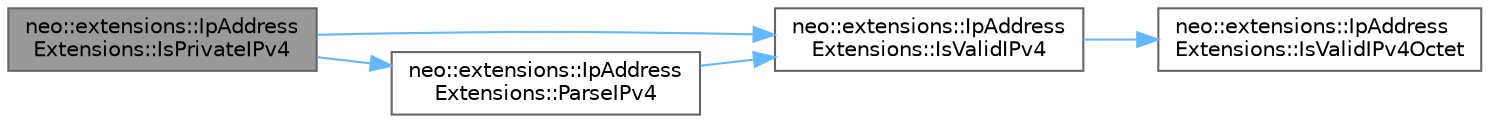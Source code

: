 digraph "neo::extensions::IpAddressExtensions::IsPrivateIPv4"
{
 // LATEX_PDF_SIZE
  bgcolor="transparent";
  edge [fontname=Helvetica,fontsize=10,labelfontname=Helvetica,labelfontsize=10];
  node [fontname=Helvetica,fontsize=10,shape=box,height=0.2,width=0.4];
  rankdir="LR";
  Node1 [id="Node000001",label="neo::extensions::IpAddress\lExtensions::IsPrivateIPv4",height=0.2,width=0.4,color="gray40", fillcolor="grey60", style="filled", fontcolor="black",tooltip="Check if IPv4 address is in private range."];
  Node1 -> Node2 [id="edge1_Node000001_Node000002",color="steelblue1",style="solid",tooltip=" "];
  Node2 [id="Node000002",label="neo::extensions::IpAddress\lExtensions::IsValidIPv4",height=0.2,width=0.4,color="grey40", fillcolor="white", style="filled",URL="$classneo_1_1extensions_1_1_ip_address_extensions.html#a8f85fe95f249bab979d9de542a724d03",tooltip="Check if string is a valid IPv4 address."];
  Node2 -> Node3 [id="edge2_Node000002_Node000003",color="steelblue1",style="solid",tooltip=" "];
  Node3 [id="Node000003",label="neo::extensions::IpAddress\lExtensions::IsValidIPv4Octet",height=0.2,width=0.4,color="grey40", fillcolor="white", style="filled",URL="$classneo_1_1extensions_1_1_ip_address_extensions.html#a4f4b1060200ad96068ca954b91616f50",tooltip="Helper to validate IPv4 octet."];
  Node1 -> Node4 [id="edge3_Node000001_Node000004",color="steelblue1",style="solid",tooltip=" "];
  Node4 [id="Node000004",label="neo::extensions::IpAddress\lExtensions::ParseIPv4",height=0.2,width=0.4,color="grey40", fillcolor="white", style="filled",URL="$classneo_1_1extensions_1_1_ip_address_extensions.html#a2f0dd287af69c52a869a5d9dd8e8d49b",tooltip="Parse IPv4 address string to 4-byte array."];
  Node4 -> Node2 [id="edge4_Node000004_Node000002",color="steelblue1",style="solid",tooltip=" "];
}
